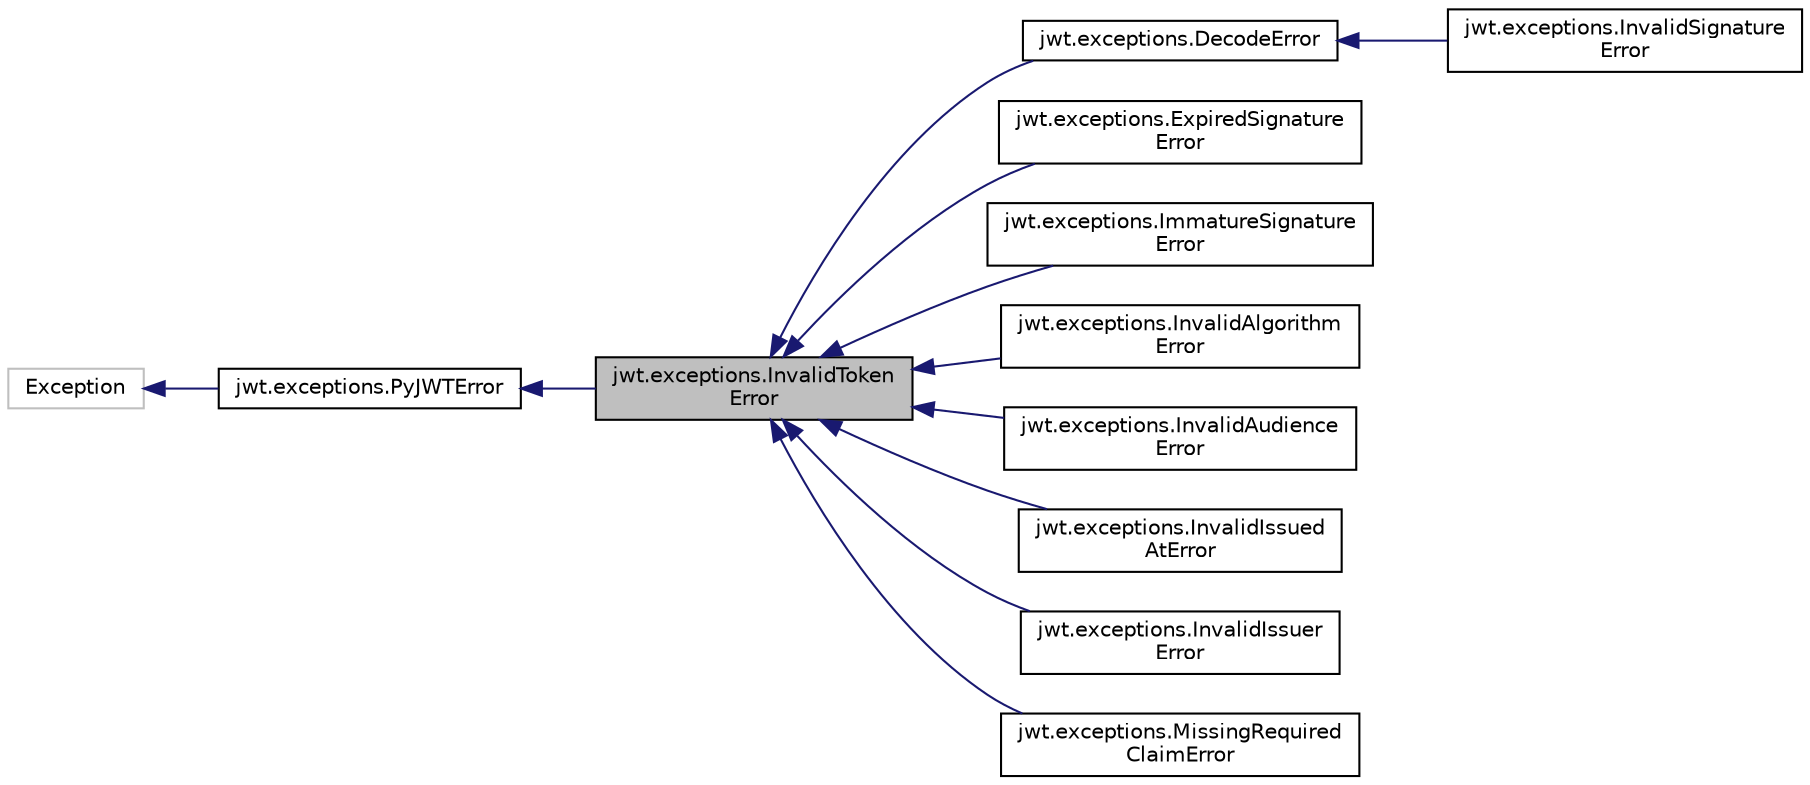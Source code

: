 digraph "jwt.exceptions.InvalidTokenError"
{
 // LATEX_PDF_SIZE
  edge [fontname="Helvetica",fontsize="10",labelfontname="Helvetica",labelfontsize="10"];
  node [fontname="Helvetica",fontsize="10",shape=record];
  rankdir="LR";
  Node1 [label="jwt.exceptions.InvalidToken\lError",height=0.2,width=0.4,color="black", fillcolor="grey75", style="filled", fontcolor="black",tooltip=" "];
  Node2 -> Node1 [dir="back",color="midnightblue",fontsize="10",style="solid"];
  Node2 [label="jwt.exceptions.PyJWTError",height=0.2,width=0.4,color="black", fillcolor="white", style="filled",URL="$classjwt_1_1exceptions_1_1PyJWTError.html",tooltip=" "];
  Node3 -> Node2 [dir="back",color="midnightblue",fontsize="10",style="solid"];
  Node3 [label="Exception",height=0.2,width=0.4,color="grey75", fillcolor="white", style="filled",tooltip=" "];
  Node1 -> Node4 [dir="back",color="midnightblue",fontsize="10",style="solid"];
  Node4 [label="jwt.exceptions.DecodeError",height=0.2,width=0.4,color="black", fillcolor="white", style="filled",URL="$classjwt_1_1exceptions_1_1DecodeError.html",tooltip=" "];
  Node4 -> Node5 [dir="back",color="midnightblue",fontsize="10",style="solid"];
  Node5 [label="jwt.exceptions.InvalidSignature\lError",height=0.2,width=0.4,color="black", fillcolor="white", style="filled",URL="$classjwt_1_1exceptions_1_1InvalidSignatureError.html",tooltip=" "];
  Node1 -> Node6 [dir="back",color="midnightblue",fontsize="10",style="solid"];
  Node6 [label="jwt.exceptions.ExpiredSignature\lError",height=0.2,width=0.4,color="black", fillcolor="white", style="filled",URL="$classjwt_1_1exceptions_1_1ExpiredSignatureError.html",tooltip=" "];
  Node1 -> Node7 [dir="back",color="midnightblue",fontsize="10",style="solid"];
  Node7 [label="jwt.exceptions.ImmatureSignature\lError",height=0.2,width=0.4,color="black", fillcolor="white", style="filled",URL="$classjwt_1_1exceptions_1_1ImmatureSignatureError.html",tooltip=" "];
  Node1 -> Node8 [dir="back",color="midnightblue",fontsize="10",style="solid"];
  Node8 [label="jwt.exceptions.InvalidAlgorithm\lError",height=0.2,width=0.4,color="black", fillcolor="white", style="filled",URL="$classjwt_1_1exceptions_1_1InvalidAlgorithmError.html",tooltip=" "];
  Node1 -> Node9 [dir="back",color="midnightblue",fontsize="10",style="solid"];
  Node9 [label="jwt.exceptions.InvalidAudience\lError",height=0.2,width=0.4,color="black", fillcolor="white", style="filled",URL="$classjwt_1_1exceptions_1_1InvalidAudienceError.html",tooltip=" "];
  Node1 -> Node10 [dir="back",color="midnightblue",fontsize="10",style="solid"];
  Node10 [label="jwt.exceptions.InvalidIssued\lAtError",height=0.2,width=0.4,color="black", fillcolor="white", style="filled",URL="$classjwt_1_1exceptions_1_1InvalidIssuedAtError.html",tooltip=" "];
  Node1 -> Node11 [dir="back",color="midnightblue",fontsize="10",style="solid"];
  Node11 [label="jwt.exceptions.InvalidIssuer\lError",height=0.2,width=0.4,color="black", fillcolor="white", style="filled",URL="$classjwt_1_1exceptions_1_1InvalidIssuerError.html",tooltip=" "];
  Node1 -> Node12 [dir="back",color="midnightblue",fontsize="10",style="solid"];
  Node12 [label="jwt.exceptions.MissingRequired\lClaimError",height=0.2,width=0.4,color="black", fillcolor="white", style="filled",URL="$classjwt_1_1exceptions_1_1MissingRequiredClaimError.html",tooltip=" "];
}
